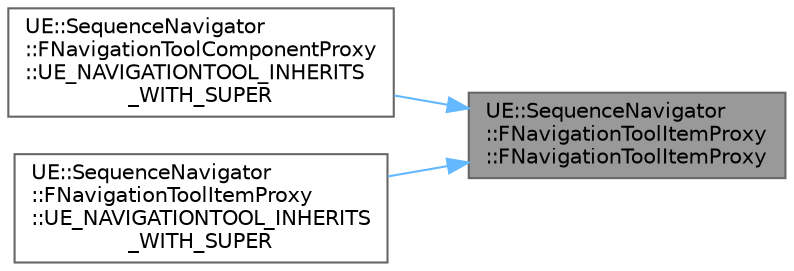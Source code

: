 digraph "UE::SequenceNavigator::FNavigationToolItemProxy::FNavigationToolItemProxy"
{
 // INTERACTIVE_SVG=YES
 // LATEX_PDF_SIZE
  bgcolor="transparent";
  edge [fontname=Helvetica,fontsize=10,labelfontname=Helvetica,labelfontsize=10];
  node [fontname=Helvetica,fontsize=10,shape=box,height=0.2,width=0.4];
  rankdir="RL";
  Node1 [id="Node000001",label="UE::SequenceNavigator\l::FNavigationToolItemProxy\l::FNavigationToolItemProxy",height=0.2,width=0.4,color="gray40", fillcolor="grey60", style="filled", fontcolor="black",tooltip=" "];
  Node1 -> Node2 [id="edge1_Node000001_Node000002",dir="back",color="steelblue1",style="solid",tooltip=" "];
  Node2 [id="Node000002",label="UE::SequenceNavigator\l::FNavigationToolComponentProxy\l::UE_NAVIGATIONTOOL_INHERITS\l_WITH_SUPER",height=0.2,width=0.4,color="grey40", fillcolor="white", style="filled",URL="$d3/d16/classUE_1_1SequenceNavigator_1_1FNavigationToolComponentProxy.html#a2a2c848073f682070cbcb40970b721dc",tooltip=" "];
  Node1 -> Node3 [id="edge2_Node000001_Node000003",dir="back",color="steelblue1",style="solid",tooltip=" "];
  Node3 [id="Node000003",label="UE::SequenceNavigator\l::FNavigationToolItemProxy\l::UE_NAVIGATIONTOOL_INHERITS\l_WITH_SUPER",height=0.2,width=0.4,color="grey40", fillcolor="white", style="filled",URL="$d4/d52/classUE_1_1SequenceNavigator_1_1FNavigationToolItemProxy.html#a6405a08380ced7547ddb2270f9281479",tooltip=" "];
}
